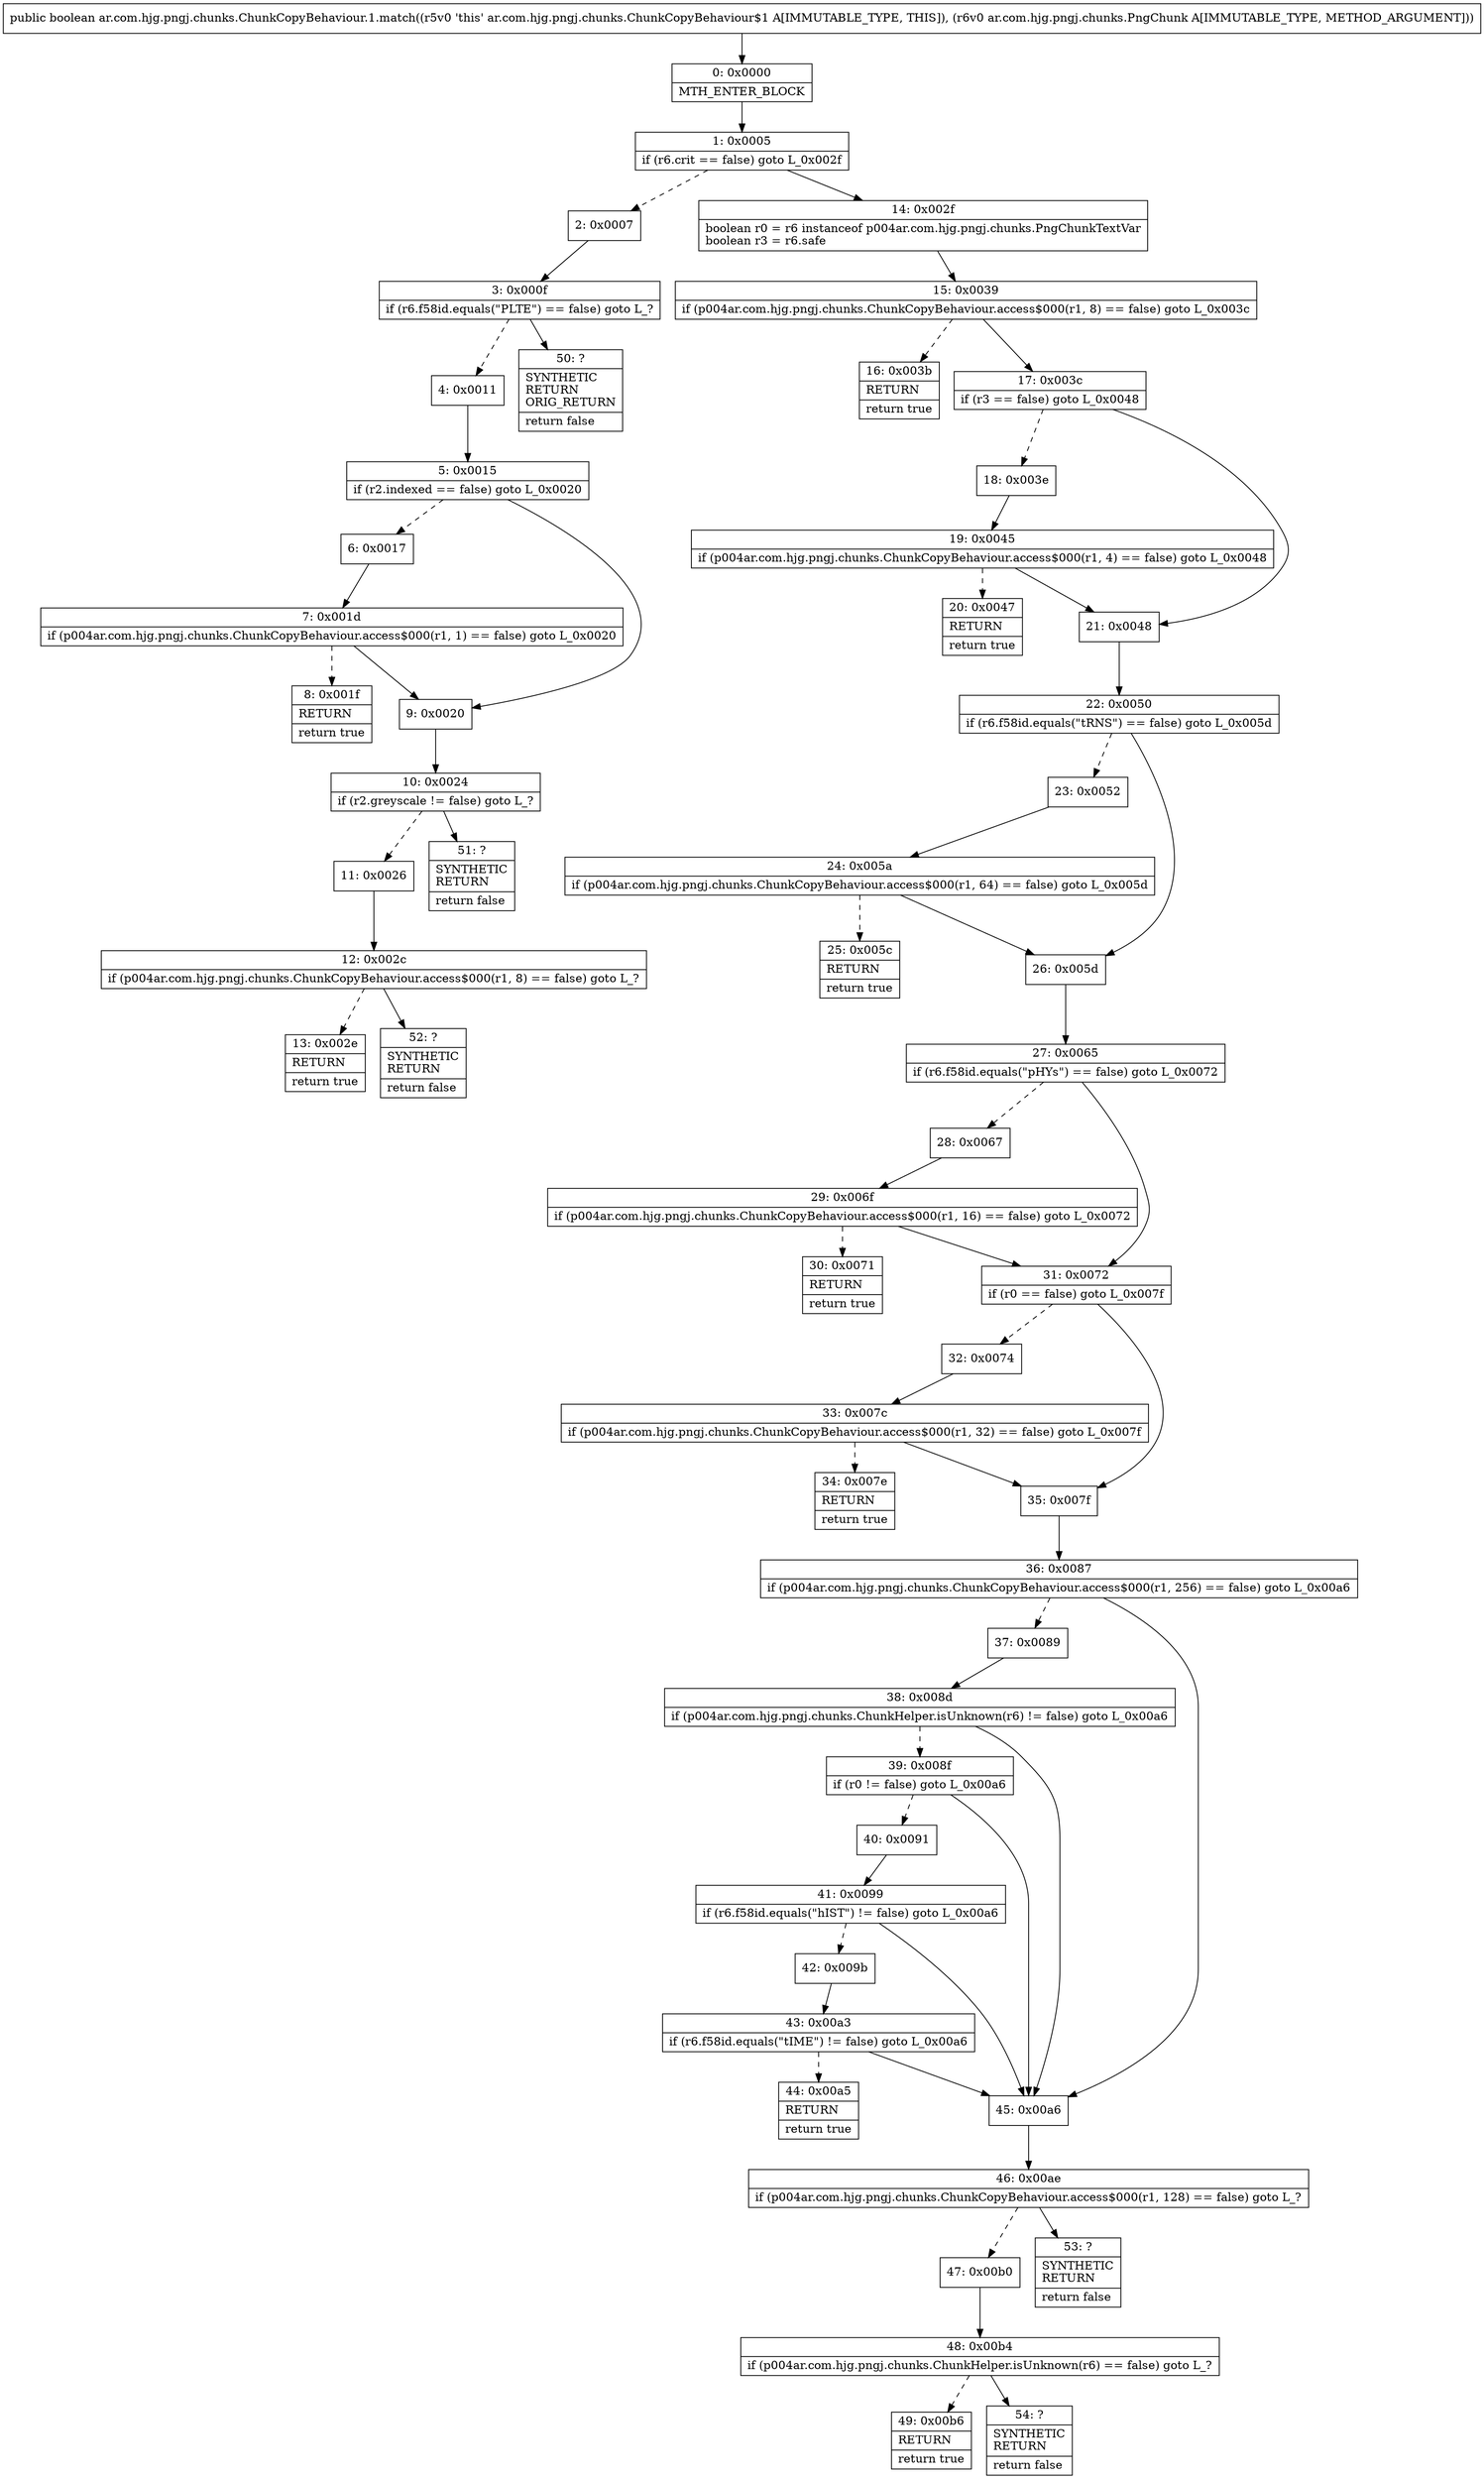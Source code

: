 digraph "CFG forar.com.hjg.pngj.chunks.ChunkCopyBehaviour.1.match(Lar\/com\/hjg\/pngj\/chunks\/PngChunk;)Z" {
Node_0 [shape=record,label="{0\:\ 0x0000|MTH_ENTER_BLOCK\l}"];
Node_1 [shape=record,label="{1\:\ 0x0005|if (r6.crit == false) goto L_0x002f\l}"];
Node_2 [shape=record,label="{2\:\ 0x0007}"];
Node_3 [shape=record,label="{3\:\ 0x000f|if (r6.f58id.equals(\"PLTE\") == false) goto L_?\l}"];
Node_4 [shape=record,label="{4\:\ 0x0011}"];
Node_5 [shape=record,label="{5\:\ 0x0015|if (r2.indexed == false) goto L_0x0020\l}"];
Node_6 [shape=record,label="{6\:\ 0x0017}"];
Node_7 [shape=record,label="{7\:\ 0x001d|if (p004ar.com.hjg.pngj.chunks.ChunkCopyBehaviour.access$000(r1, 1) == false) goto L_0x0020\l}"];
Node_8 [shape=record,label="{8\:\ 0x001f|RETURN\l|return true\l}"];
Node_9 [shape=record,label="{9\:\ 0x0020}"];
Node_10 [shape=record,label="{10\:\ 0x0024|if (r2.greyscale != false) goto L_?\l}"];
Node_11 [shape=record,label="{11\:\ 0x0026}"];
Node_12 [shape=record,label="{12\:\ 0x002c|if (p004ar.com.hjg.pngj.chunks.ChunkCopyBehaviour.access$000(r1, 8) == false) goto L_?\l}"];
Node_13 [shape=record,label="{13\:\ 0x002e|RETURN\l|return true\l}"];
Node_14 [shape=record,label="{14\:\ 0x002f|boolean r0 = r6 instanceof p004ar.com.hjg.pngj.chunks.PngChunkTextVar\lboolean r3 = r6.safe\l}"];
Node_15 [shape=record,label="{15\:\ 0x0039|if (p004ar.com.hjg.pngj.chunks.ChunkCopyBehaviour.access$000(r1, 8) == false) goto L_0x003c\l}"];
Node_16 [shape=record,label="{16\:\ 0x003b|RETURN\l|return true\l}"];
Node_17 [shape=record,label="{17\:\ 0x003c|if (r3 == false) goto L_0x0048\l}"];
Node_18 [shape=record,label="{18\:\ 0x003e}"];
Node_19 [shape=record,label="{19\:\ 0x0045|if (p004ar.com.hjg.pngj.chunks.ChunkCopyBehaviour.access$000(r1, 4) == false) goto L_0x0048\l}"];
Node_20 [shape=record,label="{20\:\ 0x0047|RETURN\l|return true\l}"];
Node_21 [shape=record,label="{21\:\ 0x0048}"];
Node_22 [shape=record,label="{22\:\ 0x0050|if (r6.f58id.equals(\"tRNS\") == false) goto L_0x005d\l}"];
Node_23 [shape=record,label="{23\:\ 0x0052}"];
Node_24 [shape=record,label="{24\:\ 0x005a|if (p004ar.com.hjg.pngj.chunks.ChunkCopyBehaviour.access$000(r1, 64) == false) goto L_0x005d\l}"];
Node_25 [shape=record,label="{25\:\ 0x005c|RETURN\l|return true\l}"];
Node_26 [shape=record,label="{26\:\ 0x005d}"];
Node_27 [shape=record,label="{27\:\ 0x0065|if (r6.f58id.equals(\"pHYs\") == false) goto L_0x0072\l}"];
Node_28 [shape=record,label="{28\:\ 0x0067}"];
Node_29 [shape=record,label="{29\:\ 0x006f|if (p004ar.com.hjg.pngj.chunks.ChunkCopyBehaviour.access$000(r1, 16) == false) goto L_0x0072\l}"];
Node_30 [shape=record,label="{30\:\ 0x0071|RETURN\l|return true\l}"];
Node_31 [shape=record,label="{31\:\ 0x0072|if (r0 == false) goto L_0x007f\l}"];
Node_32 [shape=record,label="{32\:\ 0x0074}"];
Node_33 [shape=record,label="{33\:\ 0x007c|if (p004ar.com.hjg.pngj.chunks.ChunkCopyBehaviour.access$000(r1, 32) == false) goto L_0x007f\l}"];
Node_34 [shape=record,label="{34\:\ 0x007e|RETURN\l|return true\l}"];
Node_35 [shape=record,label="{35\:\ 0x007f}"];
Node_36 [shape=record,label="{36\:\ 0x0087|if (p004ar.com.hjg.pngj.chunks.ChunkCopyBehaviour.access$000(r1, 256) == false) goto L_0x00a6\l}"];
Node_37 [shape=record,label="{37\:\ 0x0089}"];
Node_38 [shape=record,label="{38\:\ 0x008d|if (p004ar.com.hjg.pngj.chunks.ChunkHelper.isUnknown(r6) != false) goto L_0x00a6\l}"];
Node_39 [shape=record,label="{39\:\ 0x008f|if (r0 != false) goto L_0x00a6\l}"];
Node_40 [shape=record,label="{40\:\ 0x0091}"];
Node_41 [shape=record,label="{41\:\ 0x0099|if (r6.f58id.equals(\"hIST\") != false) goto L_0x00a6\l}"];
Node_42 [shape=record,label="{42\:\ 0x009b}"];
Node_43 [shape=record,label="{43\:\ 0x00a3|if (r6.f58id.equals(\"tIME\") != false) goto L_0x00a6\l}"];
Node_44 [shape=record,label="{44\:\ 0x00a5|RETURN\l|return true\l}"];
Node_45 [shape=record,label="{45\:\ 0x00a6}"];
Node_46 [shape=record,label="{46\:\ 0x00ae|if (p004ar.com.hjg.pngj.chunks.ChunkCopyBehaviour.access$000(r1, 128) == false) goto L_?\l}"];
Node_47 [shape=record,label="{47\:\ 0x00b0}"];
Node_48 [shape=record,label="{48\:\ 0x00b4|if (p004ar.com.hjg.pngj.chunks.ChunkHelper.isUnknown(r6) == false) goto L_?\l}"];
Node_49 [shape=record,label="{49\:\ 0x00b6|RETURN\l|return true\l}"];
Node_50 [shape=record,label="{50\:\ ?|SYNTHETIC\lRETURN\lORIG_RETURN\l|return false\l}"];
Node_51 [shape=record,label="{51\:\ ?|SYNTHETIC\lRETURN\l|return false\l}"];
Node_52 [shape=record,label="{52\:\ ?|SYNTHETIC\lRETURN\l|return false\l}"];
Node_53 [shape=record,label="{53\:\ ?|SYNTHETIC\lRETURN\l|return false\l}"];
Node_54 [shape=record,label="{54\:\ ?|SYNTHETIC\lRETURN\l|return false\l}"];
MethodNode[shape=record,label="{public boolean ar.com.hjg.pngj.chunks.ChunkCopyBehaviour.1.match((r5v0 'this' ar.com.hjg.pngj.chunks.ChunkCopyBehaviour$1 A[IMMUTABLE_TYPE, THIS]), (r6v0 ar.com.hjg.pngj.chunks.PngChunk A[IMMUTABLE_TYPE, METHOD_ARGUMENT])) }"];
MethodNode -> Node_0;
Node_0 -> Node_1;
Node_1 -> Node_2[style=dashed];
Node_1 -> Node_14;
Node_2 -> Node_3;
Node_3 -> Node_4[style=dashed];
Node_3 -> Node_50;
Node_4 -> Node_5;
Node_5 -> Node_6[style=dashed];
Node_5 -> Node_9;
Node_6 -> Node_7;
Node_7 -> Node_8[style=dashed];
Node_7 -> Node_9;
Node_9 -> Node_10;
Node_10 -> Node_11[style=dashed];
Node_10 -> Node_51;
Node_11 -> Node_12;
Node_12 -> Node_13[style=dashed];
Node_12 -> Node_52;
Node_14 -> Node_15;
Node_15 -> Node_16[style=dashed];
Node_15 -> Node_17;
Node_17 -> Node_18[style=dashed];
Node_17 -> Node_21;
Node_18 -> Node_19;
Node_19 -> Node_20[style=dashed];
Node_19 -> Node_21;
Node_21 -> Node_22;
Node_22 -> Node_23[style=dashed];
Node_22 -> Node_26;
Node_23 -> Node_24;
Node_24 -> Node_25[style=dashed];
Node_24 -> Node_26;
Node_26 -> Node_27;
Node_27 -> Node_28[style=dashed];
Node_27 -> Node_31;
Node_28 -> Node_29;
Node_29 -> Node_30[style=dashed];
Node_29 -> Node_31;
Node_31 -> Node_32[style=dashed];
Node_31 -> Node_35;
Node_32 -> Node_33;
Node_33 -> Node_34[style=dashed];
Node_33 -> Node_35;
Node_35 -> Node_36;
Node_36 -> Node_37[style=dashed];
Node_36 -> Node_45;
Node_37 -> Node_38;
Node_38 -> Node_39[style=dashed];
Node_38 -> Node_45;
Node_39 -> Node_40[style=dashed];
Node_39 -> Node_45;
Node_40 -> Node_41;
Node_41 -> Node_42[style=dashed];
Node_41 -> Node_45;
Node_42 -> Node_43;
Node_43 -> Node_44[style=dashed];
Node_43 -> Node_45;
Node_45 -> Node_46;
Node_46 -> Node_47[style=dashed];
Node_46 -> Node_53;
Node_47 -> Node_48;
Node_48 -> Node_49[style=dashed];
Node_48 -> Node_54;
}

